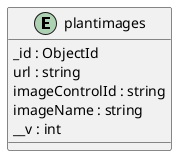 @startuml plantimages_Diagram

entity "plantimages" as plantimages {
  _id : ObjectId
  url : string
  imageControlId : string
  imageName : string
  __v : int
}

@enduml